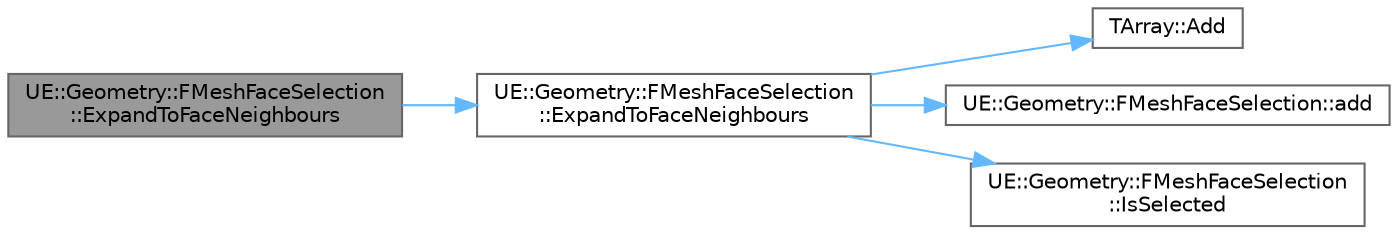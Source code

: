 digraph "UE::Geometry::FMeshFaceSelection::ExpandToFaceNeighbours"
{
 // INTERACTIVE_SVG=YES
 // LATEX_PDF_SIZE
  bgcolor="transparent";
  edge [fontname=Helvetica,fontsize=10,labelfontname=Helvetica,labelfontsize=10];
  node [fontname=Helvetica,fontsize=10,shape=box,height=0.2,width=0.4];
  rankdir="LR";
  Node1 [id="Node000001",label="UE::Geometry::FMeshFaceSelection\l::ExpandToFaceNeighbours",height=0.2,width=0.4,color="gray40", fillcolor="grey60", style="filled", fontcolor="black",tooltip=" "];
  Node1 -> Node2 [id="edge1_Node000001_Node000002",color="steelblue1",style="solid",tooltip=" "];
  Node2 [id="Node000002",label="UE::Geometry::FMeshFaceSelection\l::ExpandToFaceNeighbours",height=0.2,width=0.4,color="grey40", fillcolor="white", style="filled",URL="$d3/de3/classUE_1_1Geometry_1_1FMeshFaceSelection.html#aaa4724e75aedff59bc71b22d48212f3f",tooltip=" "];
  Node2 -> Node3 [id="edge2_Node000002_Node000003",color="steelblue1",style="solid",tooltip=" "];
  Node3 [id="Node000003",label="TArray::Add",height=0.2,width=0.4,color="grey40", fillcolor="white", style="filled",URL="$d4/d52/classTArray.html#a94f6bf2bef04382fc79010abad57d823",tooltip="Adds a new item to the end of the array, possibly reallocating the whole array to fit."];
  Node2 -> Node4 [id="edge3_Node000002_Node000004",color="steelblue1",style="solid",tooltip=" "];
  Node4 [id="Node000004",label="UE::Geometry::FMeshFaceSelection::add",height=0.2,width=0.4,color="grey40", fillcolor="white", style="filled",URL="$d3/de3/classUE_1_1Geometry_1_1FMeshFaceSelection.html#ad6e90c2b0722a397be82970b934784dd",tooltip=" "];
  Node2 -> Node5 [id="edge4_Node000002_Node000005",color="steelblue1",style="solid",tooltip=" "];
  Node5 [id="Node000005",label="UE::Geometry::FMeshFaceSelection\l::IsSelected",height=0.2,width=0.4,color="grey40", fillcolor="white", style="filled",URL="$d3/de3/classUE_1_1Geometry_1_1FMeshFaceSelection.html#a7ccb03235344d8316744c49bba9ad96e",tooltip=" "];
}
